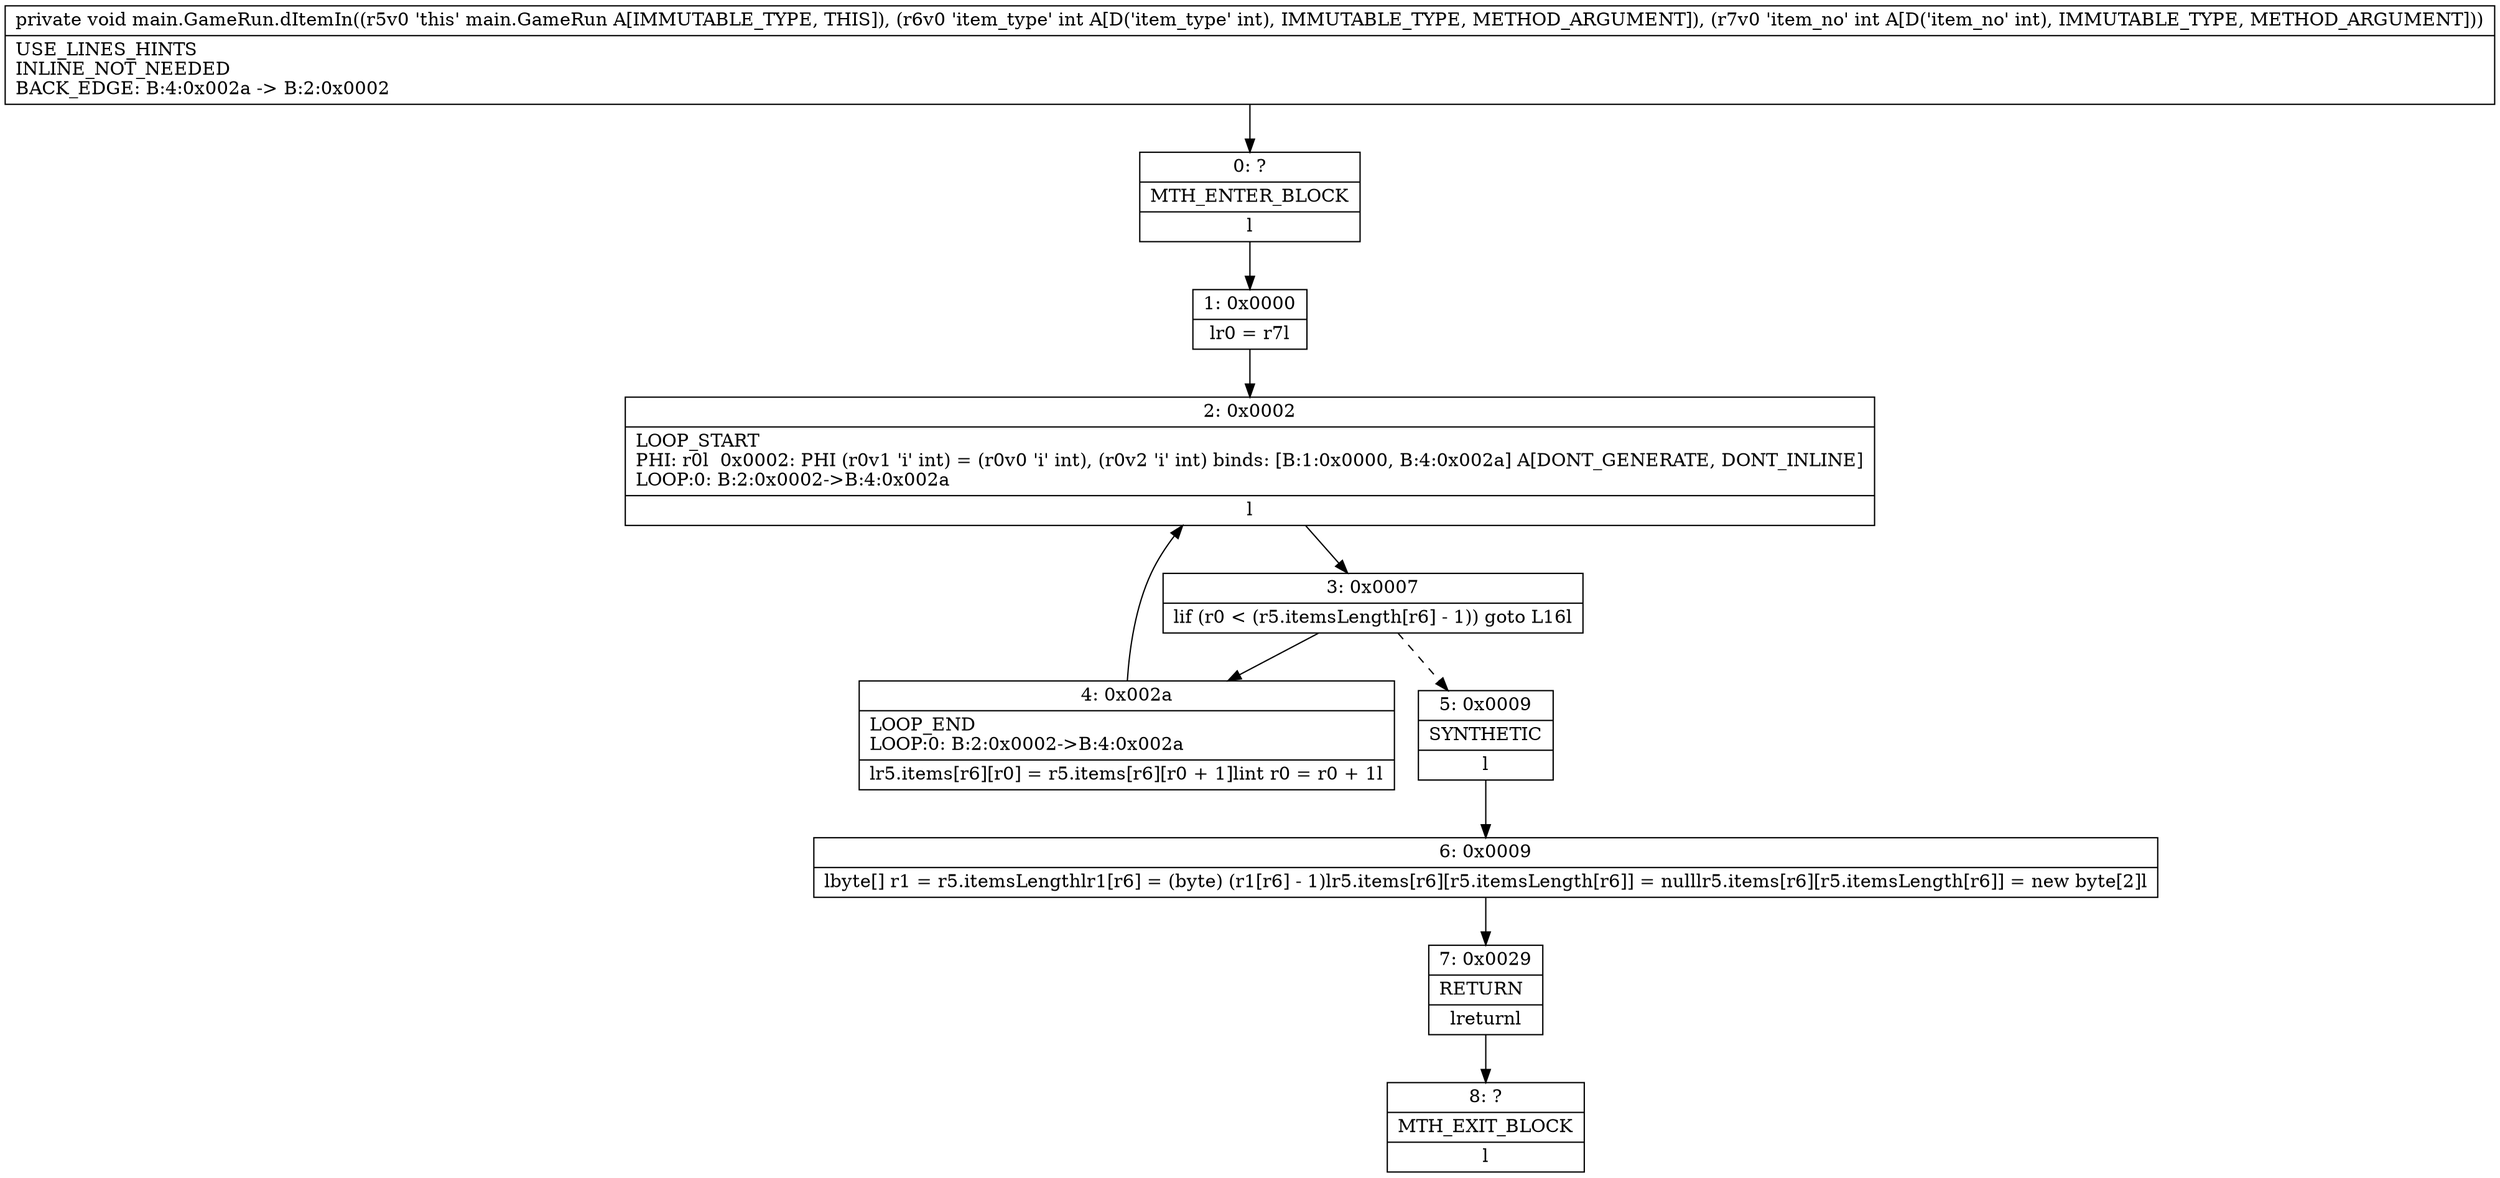 digraph "CFG formain.GameRun.dItemIn(II)V" {
Node_0 [shape=record,label="{0\:\ ?|MTH_ENTER_BLOCK\l|l}"];
Node_1 [shape=record,label="{1\:\ 0x0000|lr0 = r7l}"];
Node_2 [shape=record,label="{2\:\ 0x0002|LOOP_START\lPHI: r0l  0x0002: PHI (r0v1 'i' int) = (r0v0 'i' int), (r0v2 'i' int) binds: [B:1:0x0000, B:4:0x002a] A[DONT_GENERATE, DONT_INLINE]\lLOOP:0: B:2:0x0002\-\>B:4:0x002a\l|l}"];
Node_3 [shape=record,label="{3\:\ 0x0007|lif (r0 \< (r5.itemsLength[r6] \- 1)) goto L16l}"];
Node_4 [shape=record,label="{4\:\ 0x002a|LOOP_END\lLOOP:0: B:2:0x0002\-\>B:4:0x002a\l|lr5.items[r6][r0] = r5.items[r6][r0 + 1]lint r0 = r0 + 1l}"];
Node_5 [shape=record,label="{5\:\ 0x0009|SYNTHETIC\l|l}"];
Node_6 [shape=record,label="{6\:\ 0x0009|lbyte[] r1 = r5.itemsLengthlr1[r6] = (byte) (r1[r6] \- 1)lr5.items[r6][r5.itemsLength[r6]] = nulllr5.items[r6][r5.itemsLength[r6]] = new byte[2]l}"];
Node_7 [shape=record,label="{7\:\ 0x0029|RETURN\l|lreturnl}"];
Node_8 [shape=record,label="{8\:\ ?|MTH_EXIT_BLOCK\l|l}"];
MethodNode[shape=record,label="{private void main.GameRun.dItemIn((r5v0 'this' main.GameRun A[IMMUTABLE_TYPE, THIS]), (r6v0 'item_type' int A[D('item_type' int), IMMUTABLE_TYPE, METHOD_ARGUMENT]), (r7v0 'item_no' int A[D('item_no' int), IMMUTABLE_TYPE, METHOD_ARGUMENT]))  | USE_LINES_HINTS\lINLINE_NOT_NEEDED\lBACK_EDGE: B:4:0x002a \-\> B:2:0x0002\l}"];
MethodNode -> Node_0;
Node_0 -> Node_1;
Node_1 -> Node_2;
Node_2 -> Node_3;
Node_3 -> Node_4;
Node_3 -> Node_5[style=dashed];
Node_4 -> Node_2;
Node_5 -> Node_6;
Node_6 -> Node_7;
Node_7 -> Node_8;
}

